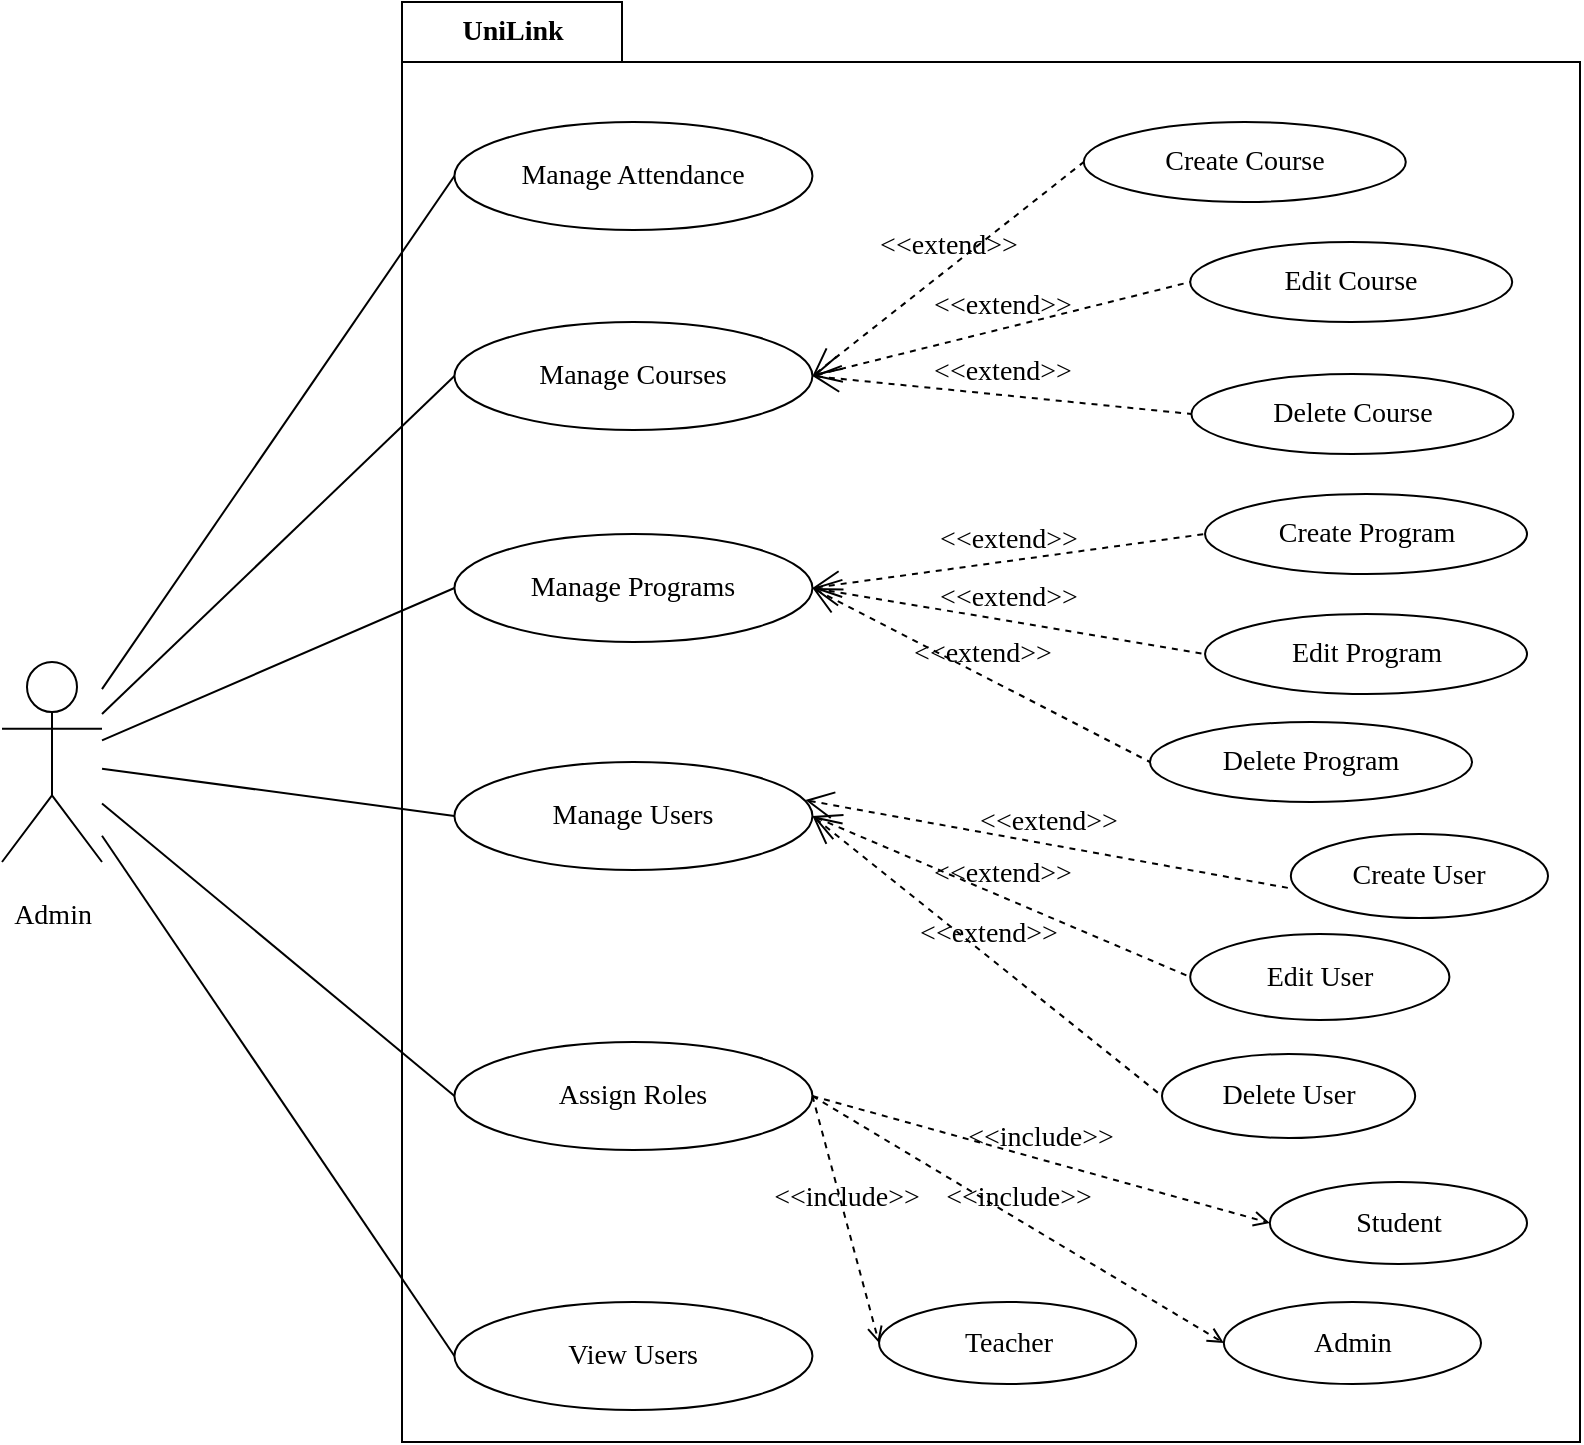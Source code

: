 <mxfile>
    <diagram id="fZcXrJzgqawTi7Ps42Jf" name="Page-1">
        <mxGraphModel dx="1105" dy="601" grid="1" gridSize="10" guides="1" tooltips="1" connect="1" arrows="1" fold="1" page="1" pageScale="1" pageWidth="1169" pageHeight="827" math="0" shadow="0">
            <root>
                <mxCell id="0"/>
                <mxCell id="1" parent="0"/>
                <mxCell id="8" value="UniLink" style="shape=folder;fontStyle=1;tabWidth=110;tabHeight=30;tabPosition=left;html=1;boundedLbl=1;labelInHeader=1;container=1;collapsible=0;fontFamily=Poppins;fontSource=https%3A%2F%2Ffonts.googleapis.com%2Fcss%3Ffamily%3DPoppins;fontSize=14;fontColor=#000000;" vertex="1" parent="1">
                    <mxGeometry x="400" y="30" width="589" height="720" as="geometry"/>
                </mxCell>
                <mxCell id="9" value="" style="html=1;strokeColor=none;resizeWidth=1;resizeHeight=1;fillColor=none;part=1;connectable=0;allowArrows=0;deletable=0;fontFamily=Poppins;fontSource=https%3A%2F%2Ffonts.googleapis.com%2Fcss%3Ffamily%3DPoppins;fontSize=14;fontColor=#000000;" vertex="1" parent="8">
                    <mxGeometry width="590" height="690" relative="1" as="geometry">
                        <mxPoint y="30" as="offset"/>
                    </mxGeometry>
                </mxCell>
                <mxCell id="16" value="Manage Attendance" style="ellipse;whiteSpace=wrap;html=1;fontFamily=Poppins;fontSource=https%3A%2F%2Ffonts.googleapis.com%2Fcss%3Ffamily%3DPoppins;fontSize=14;fontColor=#000000;" vertex="1" parent="8">
                    <mxGeometry x="26.222" y="60.0" width="179" height="54.0" as="geometry"/>
                </mxCell>
                <mxCell id="17" value="Manage Courses" style="ellipse;whiteSpace=wrap;html=1;fontFamily=Poppins;fontSource=https%3A%2F%2Ffonts.googleapis.com%2Fcss%3Ffamily%3DPoppins;fontSize=14;fontColor=#000000;" vertex="1" parent="8">
                    <mxGeometry x="26.222" y="160.0" width="179" height="54.0" as="geometry"/>
                </mxCell>
                <mxCell id="18" value="Manage Programs" style="ellipse;whiteSpace=wrap;html=1;fontFamily=Poppins;fontSource=https%3A%2F%2Ffonts.googleapis.com%2Fcss%3Ffamily%3DPoppins;fontSize=14;fontColor=#000000;" vertex="1" parent="8">
                    <mxGeometry x="26.222" y="266.0" width="179" height="54.0" as="geometry"/>
                </mxCell>
                <mxCell id="19" value="Manage Users" style="ellipse;whiteSpace=wrap;html=1;fontFamily=Poppins;fontSource=https%3A%2F%2Ffonts.googleapis.com%2Fcss%3Ffamily%3DPoppins;fontSize=14;fontColor=#000000;" vertex="1" parent="8">
                    <mxGeometry x="26.222" y="380.0" width="179" height="54.0" as="geometry"/>
                </mxCell>
                <mxCell id="20" value="Assign Roles" style="ellipse;whiteSpace=wrap;html=1;fontFamily=Poppins;fontSource=https%3A%2F%2Ffonts.googleapis.com%2Fcss%3Ffamily%3DPoppins;fontSize=14;fontColor=#000000;" vertex="1" parent="8">
                    <mxGeometry x="26.222" y="520" width="179" height="54.0" as="geometry"/>
                </mxCell>
                <mxCell id="21" value="View Users" style="ellipse;whiteSpace=wrap;html=1;fontFamily=Poppins;fontSource=https%3A%2F%2Ffonts.googleapis.com%2Fcss%3Ffamily%3DPoppins;fontSize=14;fontColor=#000000;" vertex="1" parent="8">
                    <mxGeometry x="26.222" y="650" width="179" height="54.0" as="geometry"/>
                </mxCell>
                <mxCell id="22" value="Create Course" style="ellipse;whiteSpace=wrap;html=1;fontFamily=Poppins;fontSource=https%3A%2F%2Ffonts.googleapis.com%2Fcss%3Ffamily%3DPoppins;fontSize=14;fontColor=#000000;" vertex="1" parent="8">
                    <mxGeometry x="340.889" y="60.0" width="161" height="40.0" as="geometry"/>
                </mxCell>
                <mxCell id="23" value="Edit Course" style="ellipse;whiteSpace=wrap;html=1;fontFamily=Poppins;fontSource=https%3A%2F%2Ffonts.googleapis.com%2Fcss%3Ffamily%3DPoppins;fontSize=14;fontColor=#000000;" vertex="1" parent="8">
                    <mxGeometry x="394.1" y="120.0" width="161" height="40.0" as="geometry"/>
                </mxCell>
                <mxCell id="24" value="Delete Course" style="ellipse;whiteSpace=wrap;html=1;fontFamily=Poppins;fontSource=https%3A%2F%2Ffonts.googleapis.com%2Fcss%3Ffamily%3DPoppins;fontSize=14;fontColor=#000000;" vertex="1" parent="8">
                    <mxGeometry x="394.711" y="186.0" width="161" height="40.0" as="geometry"/>
                </mxCell>
                <mxCell id="25" value="Create Program" style="ellipse;whiteSpace=wrap;html=1;fontFamily=Poppins;fontSource=https%3A%2F%2Ffonts.googleapis.com%2Fcss%3Ffamily%3DPoppins;fontSize=14;fontColor=#000000;" vertex="1" parent="8">
                    <mxGeometry x="401.512" y="246.0" width="161" height="40.0" as="geometry"/>
                </mxCell>
                <mxCell id="26" value="Edit Program" style="ellipse;whiteSpace=wrap;html=1;fontFamily=Poppins;fontSource=https%3A%2F%2Ffonts.googleapis.com%2Fcss%3Ffamily%3DPoppins;fontSize=14;fontColor=#000000;" vertex="1" parent="8">
                    <mxGeometry x="401.513" y="306.0" width="161" height="40.0" as="geometry"/>
                </mxCell>
                <mxCell id="27" value="Delete Program" style="ellipse;whiteSpace=wrap;html=1;fontFamily=Poppins;fontSource=https%3A%2F%2Ffonts.googleapis.com%2Fcss%3Ffamily%3DPoppins;fontSize=14;fontColor=#000000;" vertex="1" parent="8">
                    <mxGeometry x="374.004" y="360.0" width="161" height="40.0" as="geometry"/>
                </mxCell>
                <mxCell id="28" value="Create User" style="ellipse;whiteSpace=wrap;html=1;fontFamily=Poppins;fontSource=https%3A%2F%2Ffonts.googleapis.com%2Fcss%3Ffamily%3DPoppins;fontSize=14;fontColor=#000000;" vertex="1" parent="8">
                    <mxGeometry x="444.412" y="416.0" width="128.592" height="42.0" as="geometry"/>
                </mxCell>
                <mxCell id="29" value="Edit User" style="ellipse;whiteSpace=wrap;html=1;fontFamily=Poppins;fontSource=https%3A%2F%2Ffonts.googleapis.com%2Fcss%3Ffamily%3DPoppins;fontSize=14;fontColor=#000000;" vertex="1" parent="8">
                    <mxGeometry x="394.102" y="466.0" width="129.592" height="43.0" as="geometry"/>
                </mxCell>
                <mxCell id="30" value="Delete User" style="ellipse;whiteSpace=wrap;html=1;fontFamily=Poppins;fontSource=https%3A%2F%2Ffonts.googleapis.com%2Fcss%3Ffamily%3DPoppins;fontSize=14;fontColor=#000000;" vertex="1" parent="8">
                    <mxGeometry x="379.999" y="526" width="126.592" height="42.0" as="geometry"/>
                </mxCell>
                <mxCell id="31" value="Student" style="ellipse;whiteSpace=wrap;html=1;fontFamily=Poppins;fontSource=https%3A%2F%2Ffonts.googleapis.com%2Fcss%3Ffamily%3DPoppins;fontSize=14;fontColor=#000000;" vertex="1" parent="8">
                    <mxGeometry x="433.919" y="590" width="128.592" height="41.0" as="geometry"/>
                </mxCell>
                <mxCell id="32" value="Admin" style="ellipse;whiteSpace=wrap;html=1;fontFamily=Poppins;fontSource=https%3A%2F%2Ffonts.googleapis.com%2Fcss%3Ffamily%3DPoppins;fontSize=14;fontColor=#000000;" vertex="1" parent="8">
                    <mxGeometry x="410.919" y="650" width="128.592" height="41.0" as="geometry"/>
                </mxCell>
                <mxCell id="33" value="Teacher" style="ellipse;whiteSpace=wrap;html=1;fontFamily=Poppins;fontSource=https%3A%2F%2Ffonts.googleapis.com%2Fcss%3Ffamily%3DPoppins;fontSize=14;fontColor=#000000;" vertex="1" parent="8">
                    <mxGeometry x="238.52" y="650" width="128.592" height="41.0" as="geometry"/>
                </mxCell>
                <mxCell id="34" value="&amp;lt;&amp;lt;include&amp;gt;&amp;gt;" style="html=1;verticalAlign=bottom;labelBackgroundColor=none;endArrow=open;endFill=0;dashed=1;fontFamily=Poppins;fontSource=https%3A%2F%2Ffonts.googleapis.com%2Fcss%3Ffamily%3DPoppins;fontSize=14;fontColor=#000000;exitX=1;exitY=0.5;exitDx=0;exitDy=0;entryX=0;entryY=0.5;entryDx=0;entryDy=0;" edge="1" parent="8" source="20" target="33">
                    <mxGeometry width="160" relative="1" as="geometry">
                        <mxPoint x="380.222" y="570" as="sourcePoint"/>
                        <mxPoint x="590" y="570" as="targetPoint"/>
                    </mxGeometry>
                </mxCell>
                <mxCell id="36" value="&amp;lt;&amp;lt;include&amp;gt;&amp;gt;" style="html=1;verticalAlign=bottom;labelBackgroundColor=none;endArrow=open;endFill=0;dashed=1;fontFamily=Poppins;fontSource=https%3A%2F%2Ffonts.googleapis.com%2Fcss%3Ffamily%3DPoppins;fontSize=14;fontColor=#000000;entryX=0;entryY=0.5;entryDx=0;entryDy=0;exitX=1;exitY=0.5;exitDx=0;exitDy=0;" edge="1" parent="8" source="20" target="32">
                    <mxGeometry width="160" relative="1" as="geometry">
                        <mxPoint x="262.222" y="550" as="sourcePoint"/>
                        <mxPoint x="472.0" y="707" as="targetPoint"/>
                    </mxGeometry>
                </mxCell>
                <mxCell id="37" value="&amp;lt;&amp;lt;include&amp;gt;&amp;gt;" style="html=1;verticalAlign=bottom;labelBackgroundColor=none;endArrow=open;endFill=0;dashed=1;fontFamily=Poppins;fontSource=https%3A%2F%2Ffonts.googleapis.com%2Fcss%3Ffamily%3DPoppins;fontSize=14;fontColor=#000000;entryX=0;entryY=0.5;entryDx=0;entryDy=0;exitX=1;exitY=0.5;exitDx=0;exitDy=0;" edge="1" parent="8" source="20" target="31">
                    <mxGeometry width="160" relative="1" as="geometry">
                        <mxPoint x="394.671" y="580" as="sourcePoint"/>
                        <mxPoint x="473.338" y="617" as="targetPoint"/>
                    </mxGeometry>
                </mxCell>
                <mxCell id="38" value="&amp;lt;&amp;lt;extend&amp;gt;&amp;gt;" style="edgeStyle=none;html=1;startArrow=open;endArrow=none;startSize=12;verticalAlign=bottom;dashed=1;labelBackgroundColor=none;fontFamily=Poppins;fontSource=https%3A%2F%2Ffonts.googleapis.com%2Fcss%3Ffamily%3DPoppins;fontSize=14;fontColor=#000000;exitX=1;exitY=0.5;exitDx=0;exitDy=0;entryX=0;entryY=0.5;entryDx=0;entryDy=0;" edge="1" parent="8" source="19" target="30">
                    <mxGeometry width="160" relative="1" as="geometry">
                        <mxPoint x="602.041" y="330" as="sourcePoint"/>
                        <mxPoint x="794.694" y="330" as="targetPoint"/>
                    </mxGeometry>
                </mxCell>
                <mxCell id="39" value="&amp;lt;&amp;lt;extend&amp;gt;&amp;gt;" style="edgeStyle=none;html=1;startArrow=open;endArrow=none;startSize=12;verticalAlign=bottom;dashed=1;labelBackgroundColor=none;fontFamily=Poppins;fontSource=https%3A%2F%2Ffonts.googleapis.com%2Fcss%3Ffamily%3DPoppins;fontSize=14;fontColor=#000000;exitX=1;exitY=0.5;exitDx=0;exitDy=0;entryX=0;entryY=0.5;entryDx=0;entryDy=0;" edge="1" parent="8" source="19" target="29">
                    <mxGeometry width="160" relative="1" as="geometry">
                        <mxPoint x="394.671" y="467" as="sourcePoint"/>
                        <mxPoint x="473.339" y="477" as="targetPoint"/>
                    </mxGeometry>
                </mxCell>
                <mxCell id="40" value="&amp;lt;&amp;lt;extend&amp;gt;&amp;gt;" style="edgeStyle=none;html=1;startArrow=open;endArrow=none;startSize=12;verticalAlign=bottom;dashed=1;labelBackgroundColor=none;fontFamily=Poppins;fontSource=https%3A%2F%2Ffonts.googleapis.com%2Fcss%3Ffamily%3DPoppins;fontSize=14;fontColor=#000000;entryX=0.002;entryY=0.649;entryDx=0;entryDy=0;entryPerimeter=0;exitX=0.98;exitY=0.353;exitDx=0;exitDy=0;exitPerimeter=0;" edge="1" parent="8" source="19" target="28">
                    <mxGeometry width="160" relative="1" as="geometry">
                        <mxPoint x="264.898" y="440" as="sourcePoint"/>
                        <mxPoint x="480.433" y="407" as="targetPoint"/>
                    </mxGeometry>
                </mxCell>
                <mxCell id="41" value="&amp;lt;&amp;lt;extend&amp;gt;&amp;gt;" style="edgeStyle=none;html=1;startArrow=open;endArrow=none;startSize=12;verticalAlign=bottom;dashed=1;labelBackgroundColor=none;fontFamily=Poppins;fontSource=https%3A%2F%2Ffonts.googleapis.com%2Fcss%3Ffamily%3DPoppins;fontSize=14;fontColor=#000000;entryX=0;entryY=0.5;entryDx=0;entryDy=0;exitX=1;exitY=0.5;exitDx=0;exitDy=0;" edge="1" parent="8" source="18" target="27">
                    <mxGeometry width="160" relative="1" as="geometry">
                        <mxPoint x="211.002" y="316.002" as="sourcePoint"/>
                        <mxPoint x="454.029" y="360.198" as="targetPoint"/>
                    </mxGeometry>
                </mxCell>
                <mxCell id="42" value="&amp;lt;&amp;lt;extend&amp;gt;&amp;gt;" style="edgeStyle=none;html=1;startArrow=open;endArrow=none;startSize=12;verticalAlign=bottom;dashed=1;labelBackgroundColor=none;fontFamily=Poppins;fontSource=https%3A%2F%2Ffonts.googleapis.com%2Fcss%3Ffamily%3DPoppins;fontSize=14;fontColor=#000000;entryX=0;entryY=0.5;entryDx=0;entryDy=0;exitX=1;exitY=0.5;exitDx=0;exitDy=0;" edge="1" parent="8" source="18" target="26">
                    <mxGeometry width="160" relative="1" as="geometry">
                        <mxPoint x="345.222" y="361" as="sourcePoint"/>
                        <mxPoint x="480.894" y="437" as="targetPoint"/>
                    </mxGeometry>
                </mxCell>
                <mxCell id="43" value="&amp;lt;&amp;lt;extend&amp;gt;&amp;gt;" style="edgeStyle=none;html=1;startArrow=open;endArrow=none;startSize=12;verticalAlign=bottom;dashed=1;labelBackgroundColor=none;fontFamily=Poppins;fontSource=https%3A%2F%2Ffonts.googleapis.com%2Fcss%3Ffamily%3DPoppins;fontSize=14;fontColor=#000000;entryX=0;entryY=0.5;entryDx=0;entryDy=0;exitX=1;exitY=0.5;exitDx=0;exitDy=0;" edge="1" parent="8" source="18" target="25">
                    <mxGeometry width="160" relative="1" as="geometry">
                        <mxPoint x="345.222" y="357" as="sourcePoint"/>
                        <mxPoint x="480.893" y="367" as="targetPoint"/>
                    </mxGeometry>
                </mxCell>
                <mxCell id="44" value="&amp;lt;&amp;lt;extend&amp;gt;&amp;gt;" style="edgeStyle=none;html=1;startArrow=open;endArrow=none;startSize=12;verticalAlign=bottom;dashed=1;labelBackgroundColor=none;fontFamily=Poppins;fontSource=https%3A%2F%2Ffonts.googleapis.com%2Fcss%3Ffamily%3DPoppins;fontSize=14;fontColor=#000000;entryX=0;entryY=0.5;entryDx=0;entryDy=0;exitX=1;exitY=0.5;exitDx=0;exitDy=0;" edge="1" parent="8" source="17" target="24">
                    <mxGeometry width="160" relative="1" as="geometry">
                        <mxPoint x="345.222" y="357" as="sourcePoint"/>
                        <mxPoint x="480.892" y="297" as="targetPoint"/>
                    </mxGeometry>
                </mxCell>
                <mxCell id="45" value="&amp;lt;&amp;lt;extend&amp;gt;&amp;gt;" style="edgeStyle=none;html=1;startArrow=open;endArrow=none;startSize=12;verticalAlign=bottom;dashed=1;labelBackgroundColor=none;fontFamily=Poppins;fontSource=https%3A%2F%2Ffonts.googleapis.com%2Fcss%3Ffamily%3DPoppins;fontSize=14;fontColor=#000000;entryX=0;entryY=0.5;entryDx=0;entryDy=0;exitX=1;exitY=0.5;exitDx=0;exitDy=0;" edge="1" parent="8" source="17" target="23">
                    <mxGeometry width="160" relative="1" as="geometry">
                        <mxPoint x="345.222" y="251" as="sourcePoint"/>
                        <mxPoint x="493.001" y="237" as="targetPoint"/>
                    </mxGeometry>
                </mxCell>
                <mxCell id="47" value="&amp;lt;&amp;lt;extend&amp;gt;&amp;gt;" style="edgeStyle=none;html=1;startArrow=open;endArrow=none;startSize=12;verticalAlign=bottom;dashed=1;labelBackgroundColor=none;fontFamily=Poppins;fontSource=https%3A%2F%2Ffonts.googleapis.com%2Fcss%3Ffamily%3DPoppins;fontSize=14;fontColor=#000000;entryX=0;entryY=0.5;entryDx=0;entryDy=0;exitX=1;exitY=0.5;exitDx=0;exitDy=0;" edge="1" parent="8" source="17" target="22">
                    <mxGeometry width="160" relative="1" as="geometry">
                        <mxPoint x="345.222" y="251" as="sourcePoint"/>
                        <mxPoint x="534.1" y="204" as="targetPoint"/>
                    </mxGeometry>
                </mxCell>
                <mxCell id="48" style="edgeStyle=none;html=1;entryX=0;entryY=0.5;entryDx=0;entryDy=0;fontFamily=Poppins;fontSource=https%3A%2F%2Ffonts.googleapis.com%2Fcss%3Ffamily%3DPoppins;fontSize=14;fontColor=#000000;endArrow=none;endFill=0;" edge="1" parent="1" source="4" target="16">
                    <mxGeometry relative="1" as="geometry"/>
                </mxCell>
                <mxCell id="49" style="edgeStyle=none;html=1;entryX=0;entryY=0.5;entryDx=0;entryDy=0;fontFamily=Poppins;fontSource=https%3A%2F%2Ffonts.googleapis.com%2Fcss%3Ffamily%3DPoppins;fontSize=14;fontColor=#000000;endArrow=none;endFill=0;" edge="1" parent="1" source="4" target="17">
                    <mxGeometry relative="1" as="geometry"/>
                </mxCell>
                <mxCell id="50" style="edgeStyle=none;html=1;entryX=0;entryY=0.5;entryDx=0;entryDy=0;fontFamily=Poppins;fontSource=https%3A%2F%2Ffonts.googleapis.com%2Fcss%3Ffamily%3DPoppins;fontSize=14;fontColor=#000000;endArrow=none;endFill=0;" edge="1" parent="1" source="4" target="18">
                    <mxGeometry relative="1" as="geometry"/>
                </mxCell>
                <mxCell id="51" style="edgeStyle=none;html=1;entryX=0;entryY=0.5;entryDx=0;entryDy=0;fontFamily=Poppins;fontSource=https%3A%2F%2Ffonts.googleapis.com%2Fcss%3Ffamily%3DPoppins;fontSize=14;fontColor=#000000;endArrow=none;endFill=0;" edge="1" parent="1" source="4" target="19">
                    <mxGeometry relative="1" as="geometry"/>
                </mxCell>
                <mxCell id="52" style="edgeStyle=none;html=1;entryX=0;entryY=0.5;entryDx=0;entryDy=0;fontFamily=Poppins;fontSource=https%3A%2F%2Ffonts.googleapis.com%2Fcss%3Ffamily%3DPoppins;fontSize=14;fontColor=#000000;endArrow=none;endFill=0;" edge="1" parent="1" source="4" target="20">
                    <mxGeometry relative="1" as="geometry"/>
                </mxCell>
                <mxCell id="53" style="edgeStyle=none;html=1;entryX=0;entryY=0.5;entryDx=0;entryDy=0;fontFamily=Poppins;fontSource=https%3A%2F%2Ffonts.googleapis.com%2Fcss%3Ffamily%3DPoppins;fontSize=14;fontColor=#000000;endArrow=none;endFill=0;" edge="1" parent="1" source="4" target="21">
                    <mxGeometry relative="1" as="geometry"/>
                </mxCell>
                <mxCell id="4" value="&lt;p&gt;&lt;font face=&quot;Poppins&quot; data-font-src=&quot;https://fonts.googleapis.com/css?family=Poppins&quot; style=&quot;font-size: 14px;&quot;&gt;Admin&lt;/font&gt;&lt;/p&gt;" style="shape=umlActor;verticalLabelPosition=bottom;verticalAlign=top;html=1;outlineConnect=0;fontColor=#000000;" vertex="1" parent="1">
                    <mxGeometry x="200" y="360" width="50" height="100" as="geometry"/>
                </mxCell>
            </root>
        </mxGraphModel>
    </diagram>
</mxfile>
